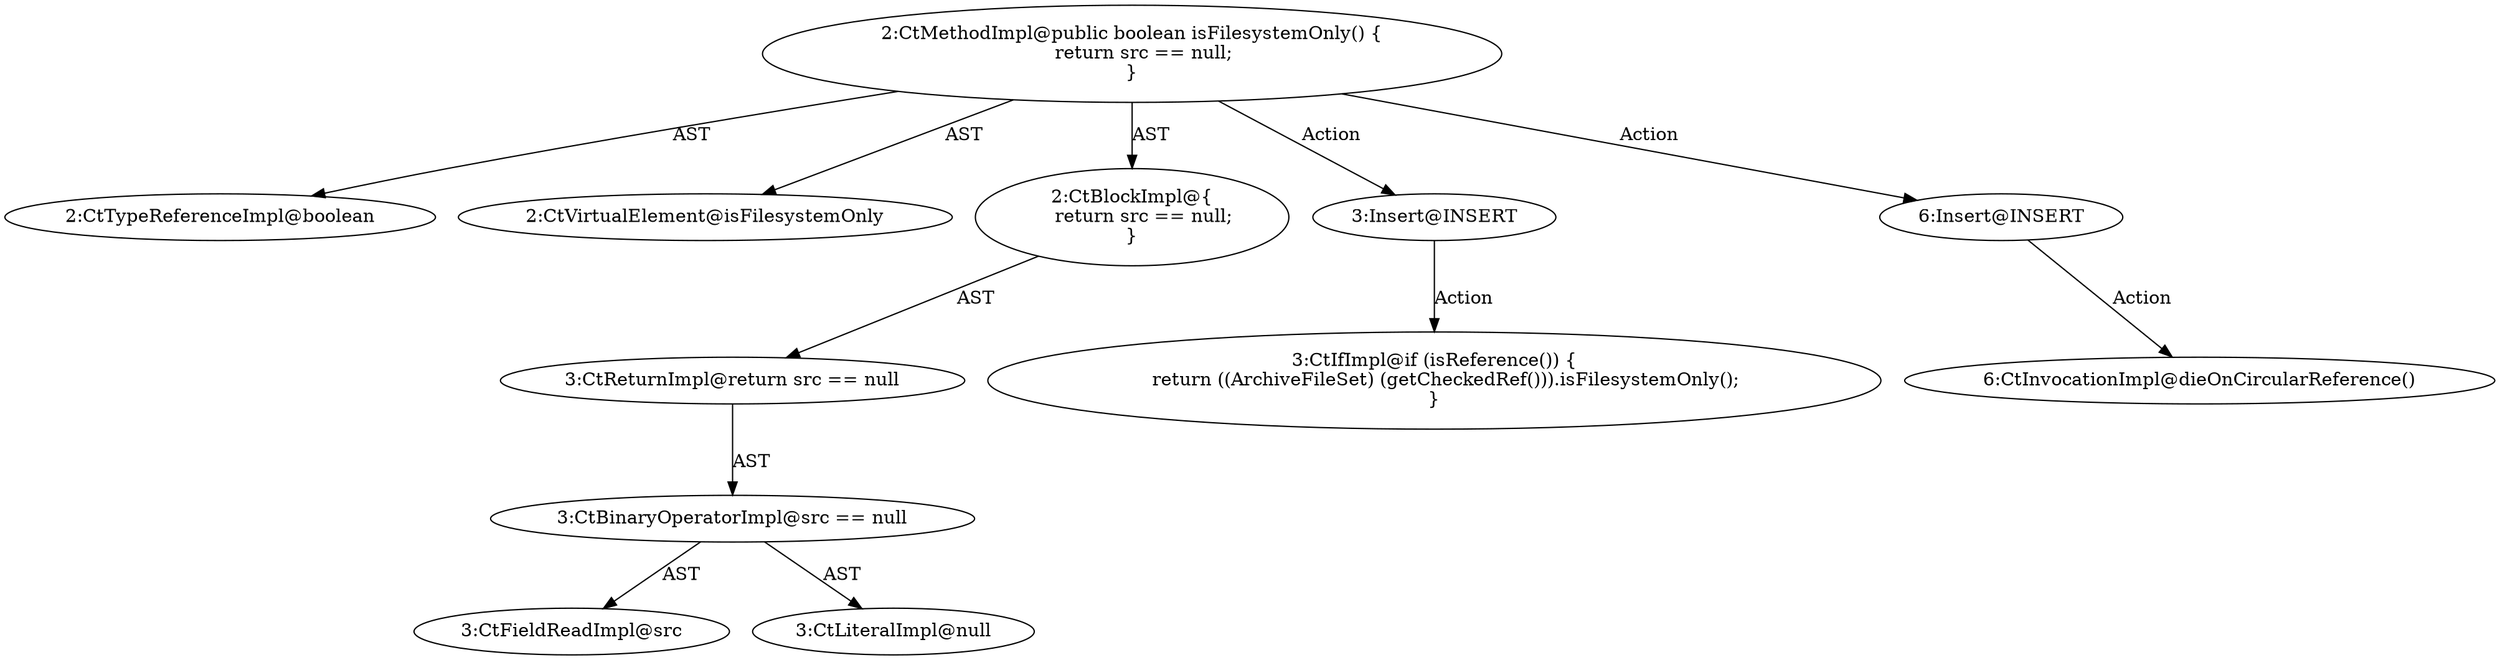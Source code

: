 digraph "isFilesystemOnly#?" {
0 [label="2:CtTypeReferenceImpl@boolean" shape=ellipse]
1 [label="2:CtVirtualElement@isFilesystemOnly" shape=ellipse]
2 [label="3:CtFieldReadImpl@src" shape=ellipse]
3 [label="3:CtLiteralImpl@null" shape=ellipse]
4 [label="3:CtBinaryOperatorImpl@src == null" shape=ellipse]
5 [label="3:CtReturnImpl@return src == null" shape=ellipse]
6 [label="2:CtBlockImpl@\{
    return src == null;
\}" shape=ellipse]
7 [label="2:CtMethodImpl@public boolean isFilesystemOnly() \{
    return src == null;
\}" shape=ellipse]
8 [label="3:Insert@INSERT" shape=ellipse]
9 [label="3:CtIfImpl@if (isReference()) \{
    return ((ArchiveFileSet) (getCheckedRef())).isFilesystemOnly();
\}" shape=ellipse]
10 [label="6:Insert@INSERT" shape=ellipse]
11 [label="6:CtInvocationImpl@dieOnCircularReference()" shape=ellipse]
4 -> 2 [label="AST"];
4 -> 3 [label="AST"];
5 -> 4 [label="AST"];
6 -> 5 [label="AST"];
7 -> 1 [label="AST"];
7 -> 0 [label="AST"];
7 -> 6 [label="AST"];
7 -> 8 [label="Action"];
7 -> 10 [label="Action"];
8 -> 9 [label="Action"];
10 -> 11 [label="Action"];
}